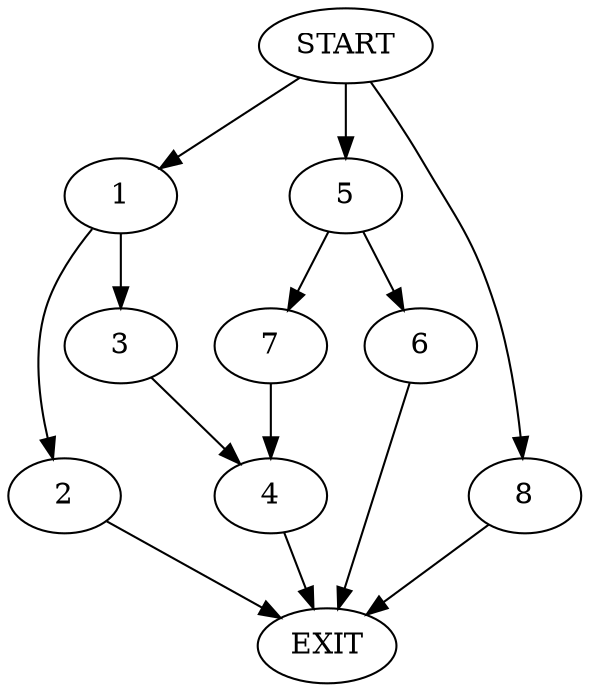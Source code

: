 digraph {
0 [label="START"]
9 [label="EXIT"]
0 -> 1
1 -> 2
1 -> 3
2 -> 9
3 -> 4
4 -> 9
0 -> 5
5 -> 6
5 -> 7
7 -> 4
6 -> 9
0 -> 8
8 -> 9
}
